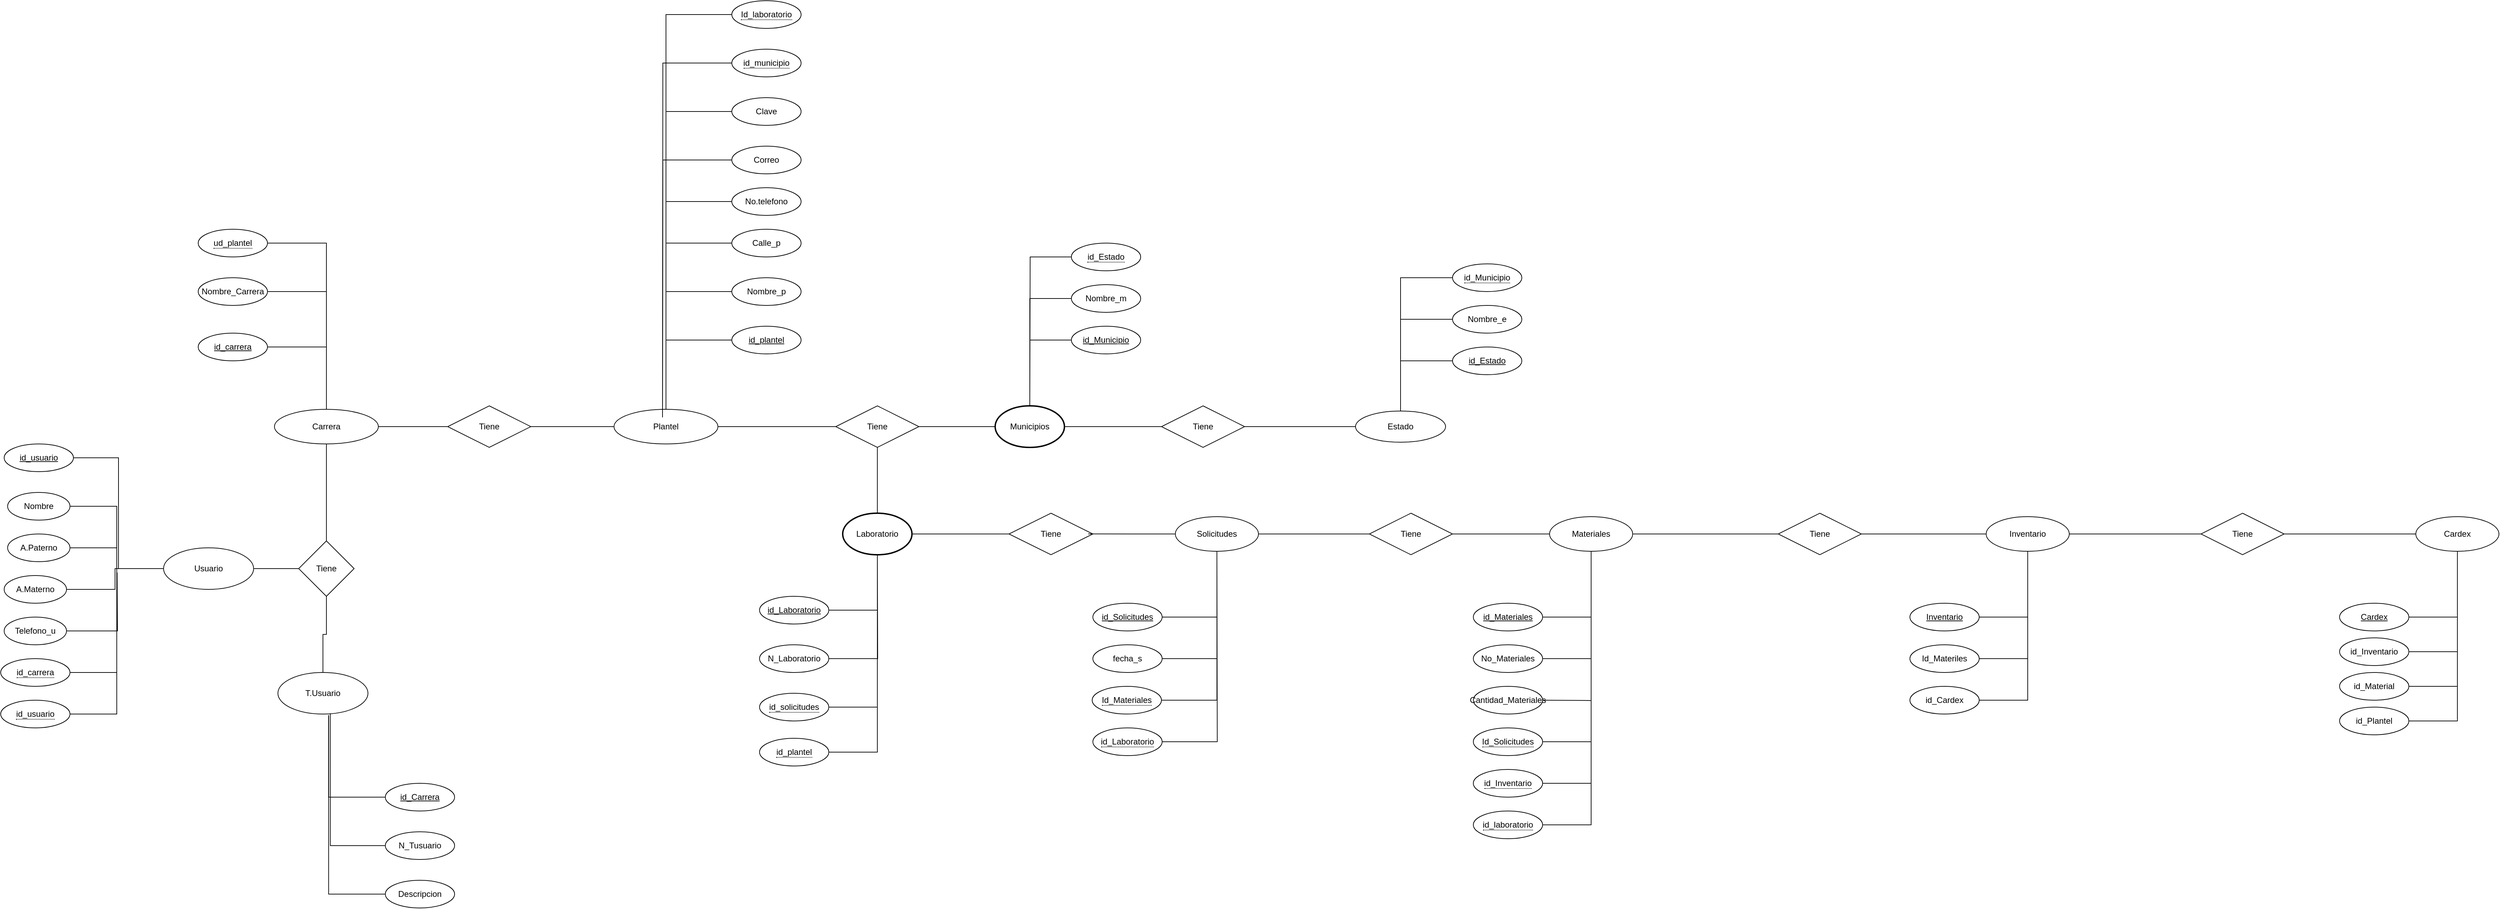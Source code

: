 <mxfile version="22.0.8" type="github">
  <diagram name="Página-1" id="MRC2iG7pXFtQAlyBMvP6">
    <mxGraphModel dx="1877" dy="1703" grid="1" gridSize="10" guides="1" tooltips="1" connect="1" arrows="1" fold="1" page="1" pageScale="1" pageWidth="827" pageHeight="1169" math="0" shadow="0">
      <root>
        <mxCell id="0" />
        <mxCell id="1" parent="0" />
        <mxCell id="ZLIAHhTwkz6JsY-D-69O-27" style="edgeStyle=orthogonalEdgeStyle;rounded=0;orthogonalLoop=1;jettySize=auto;html=1;entryX=0.5;entryY=1;entryDx=0;entryDy=0;endArrow=none;endFill=0;" edge="1" parent="1" source="ZLIAHhTwkz6JsY-D-69O-1" target="ZLIAHhTwkz6JsY-D-69O-25">
          <mxGeometry relative="1" as="geometry" />
        </mxCell>
        <mxCell id="ZLIAHhTwkz6JsY-D-69O-1" value="Tiene" style="rhombus;whiteSpace=wrap;html=1;" vertex="1" parent="1">
          <mxGeometry x="215" y="260" width="80" height="80" as="geometry" />
        </mxCell>
        <mxCell id="ZLIAHhTwkz6JsY-D-69O-24" style="edgeStyle=orthogonalEdgeStyle;rounded=0;orthogonalLoop=1;jettySize=auto;html=1;entryX=0;entryY=0.5;entryDx=0;entryDy=0;endArrow=none;endFill=0;" edge="1" parent="1" source="ZLIAHhTwkz6JsY-D-69O-2" target="ZLIAHhTwkz6JsY-D-69O-1">
          <mxGeometry relative="1" as="geometry" />
        </mxCell>
        <mxCell id="ZLIAHhTwkz6JsY-D-69O-2" value="Usuario" style="ellipse;whiteSpace=wrap;html=1;" vertex="1" parent="1">
          <mxGeometry x="20" y="270" width="130" height="60" as="geometry" />
        </mxCell>
        <mxCell id="ZLIAHhTwkz6JsY-D-69O-5" value="Nombre" style="ellipse;whiteSpace=wrap;html=1;" vertex="1" parent="1">
          <mxGeometry x="-205" y="190" width="90" height="40" as="geometry" />
        </mxCell>
        <mxCell id="ZLIAHhTwkz6JsY-D-69O-6" value="A.Paterno" style="ellipse;whiteSpace=wrap;html=1;" vertex="1" parent="1">
          <mxGeometry x="-205" y="250" width="90" height="40" as="geometry" />
        </mxCell>
        <mxCell id="ZLIAHhTwkz6JsY-D-69O-8" value="A.Materno" style="ellipse;whiteSpace=wrap;html=1;" vertex="1" parent="1">
          <mxGeometry x="-210" y="310" width="90" height="40" as="geometry" />
        </mxCell>
        <mxCell id="ZLIAHhTwkz6JsY-D-69O-9" value="Telefono_u" style="ellipse;whiteSpace=wrap;html=1;" vertex="1" parent="1">
          <mxGeometry x="-210" y="370" width="90" height="40" as="geometry" />
        </mxCell>
        <mxCell id="ZLIAHhTwkz6JsY-D-69O-12" value="id_usuario" style="ellipse;whiteSpace=wrap;html=1;align=center;fontStyle=4;" vertex="1" parent="1">
          <mxGeometry x="-210" y="120" width="100" height="40" as="geometry" />
        </mxCell>
        <mxCell id="ZLIAHhTwkz6JsY-D-69O-13" style="edgeStyle=orthogonalEdgeStyle;rounded=0;orthogonalLoop=1;jettySize=auto;html=1;entryX=0;entryY=0.5;entryDx=0;entryDy=0;endArrow=none;endFill=0;" edge="1" parent="1" source="ZLIAHhTwkz6JsY-D-69O-12" target="ZLIAHhTwkz6JsY-D-69O-2">
          <mxGeometry relative="1" as="geometry">
            <mxPoint x="-70" y="305" as="targetPoint" />
          </mxGeometry>
        </mxCell>
        <mxCell id="ZLIAHhTwkz6JsY-D-69O-14" value="&lt;span style=&quot;border-bottom: 1px dotted&quot;&gt;id_carrera&lt;/span&gt;" style="ellipse;whiteSpace=wrap;html=1;align=center;" vertex="1" parent="1">
          <mxGeometry x="-215" y="430" width="100" height="40" as="geometry" />
        </mxCell>
        <mxCell id="ZLIAHhTwkz6JsY-D-69O-15" value="&lt;span style=&quot;border-bottom: 1px dotted&quot;&gt;id_usuario&lt;/span&gt;" style="ellipse;whiteSpace=wrap;html=1;align=center;" vertex="1" parent="1">
          <mxGeometry x="-215" y="490" width="100" height="40" as="geometry" />
        </mxCell>
        <mxCell id="ZLIAHhTwkz6JsY-D-69O-16" style="edgeStyle=orthogonalEdgeStyle;rounded=0;orthogonalLoop=1;jettySize=auto;html=1;entryX=0;entryY=0.5;entryDx=0;entryDy=0;endArrow=none;endFill=0;" edge="1" parent="1" source="ZLIAHhTwkz6JsY-D-69O-5" target="ZLIAHhTwkz6JsY-D-69O-2">
          <mxGeometry relative="1" as="geometry">
            <mxPoint x="-57.4" y="304.74" as="targetPoint" />
          </mxGeometry>
        </mxCell>
        <mxCell id="ZLIAHhTwkz6JsY-D-69O-17" style="edgeStyle=orthogonalEdgeStyle;rounded=0;orthogonalLoop=1;jettySize=auto;html=1;exitX=1;exitY=0.5;exitDx=0;exitDy=0;entryX=0;entryY=0.5;entryDx=0;entryDy=0;endArrow=none;endFill=0;" edge="1" parent="1" source="ZLIAHhTwkz6JsY-D-69O-6" target="ZLIAHhTwkz6JsY-D-69O-2">
          <mxGeometry relative="1" as="geometry">
            <mxPoint x="-54.2" y="305.65" as="targetPoint" />
          </mxGeometry>
        </mxCell>
        <mxCell id="ZLIAHhTwkz6JsY-D-69O-18" style="edgeStyle=orthogonalEdgeStyle;rounded=0;orthogonalLoop=1;jettySize=auto;html=1;entryX=0;entryY=0.5;entryDx=0;entryDy=0;endArrow=none;endFill=0;" edge="1" parent="1" source="ZLIAHhTwkz6JsY-D-69O-8" target="ZLIAHhTwkz6JsY-D-69O-2">
          <mxGeometry relative="1" as="geometry">
            <mxPoint x="-47.8" y="305.26" as="targetPoint" />
          </mxGeometry>
        </mxCell>
        <mxCell id="ZLIAHhTwkz6JsY-D-69O-19" style="edgeStyle=orthogonalEdgeStyle;rounded=0;orthogonalLoop=1;jettySize=auto;html=1;entryX=0.46;entryY=0.505;entryDx=0;entryDy=0;entryPerimeter=0;endArrow=none;endFill=0;" edge="1" parent="1" source="ZLIAHhTwkz6JsY-D-69O-9">
          <mxGeometry relative="1" as="geometry">
            <mxPoint x="-47" y="305.65" as="targetPoint" />
          </mxGeometry>
        </mxCell>
        <mxCell id="ZLIAHhTwkz6JsY-D-69O-20" style="edgeStyle=orthogonalEdgeStyle;rounded=0;orthogonalLoop=1;jettySize=auto;html=1;entryX=0;entryY=0.5;entryDx=0;entryDy=0;endArrow=none;endFill=0;" edge="1" parent="1" source="ZLIAHhTwkz6JsY-D-69O-14" target="ZLIAHhTwkz6JsY-D-69O-2">
          <mxGeometry relative="1" as="geometry">
            <mxPoint x="-40.6" y="304.74" as="targetPoint" />
          </mxGeometry>
        </mxCell>
        <mxCell id="ZLIAHhTwkz6JsY-D-69O-22" style="edgeStyle=orthogonalEdgeStyle;rounded=0;orthogonalLoop=1;jettySize=auto;html=1;entryX=0;entryY=0.5;entryDx=0;entryDy=0;endArrow=none;endFill=0;" edge="1" parent="1" source="ZLIAHhTwkz6JsY-D-69O-15" target="ZLIAHhTwkz6JsY-D-69O-2">
          <mxGeometry relative="1" as="geometry">
            <mxPoint x="-43.8" y="305.65" as="targetPoint" />
          </mxGeometry>
        </mxCell>
        <mxCell id="ZLIAHhTwkz6JsY-D-69O-25" value="Carrera" style="ellipse;whiteSpace=wrap;html=1;align=center;" vertex="1" parent="1">
          <mxGeometry x="180" y="70" width="150" height="50" as="geometry" />
        </mxCell>
        <mxCell id="ZLIAHhTwkz6JsY-D-69O-29" style="edgeStyle=orthogonalEdgeStyle;rounded=0;orthogonalLoop=1;jettySize=auto;html=1;exitX=1;exitY=0.5;exitDx=0;exitDy=0;entryX=0.5;entryY=0;entryDx=0;entryDy=0;endArrow=none;endFill=0;" edge="1" parent="1" source="ZLIAHhTwkz6JsY-D-69O-28" target="ZLIAHhTwkz6JsY-D-69O-25">
          <mxGeometry relative="1" as="geometry" />
        </mxCell>
        <mxCell id="ZLIAHhTwkz6JsY-D-69O-28" value="id_carrera" style="ellipse;whiteSpace=wrap;html=1;align=center;fontStyle=4;" vertex="1" parent="1">
          <mxGeometry x="70" y="-40" width="100" height="40" as="geometry" />
        </mxCell>
        <mxCell id="ZLIAHhTwkz6JsY-D-69O-31" style="edgeStyle=orthogonalEdgeStyle;rounded=0;orthogonalLoop=1;jettySize=auto;html=1;entryX=0.5;entryY=0;entryDx=0;entryDy=0;endArrow=none;endFill=0;" edge="1" parent="1" source="ZLIAHhTwkz6JsY-D-69O-30" target="ZLIAHhTwkz6JsY-D-69O-25">
          <mxGeometry relative="1" as="geometry" />
        </mxCell>
        <mxCell id="ZLIAHhTwkz6JsY-D-69O-30" value="Nombre_Carrera" style="ellipse;whiteSpace=wrap;html=1;align=center;" vertex="1" parent="1">
          <mxGeometry x="70" y="-120" width="100" height="40" as="geometry" />
        </mxCell>
        <mxCell id="ZLIAHhTwkz6JsY-D-69O-34" style="edgeStyle=orthogonalEdgeStyle;rounded=0;orthogonalLoop=1;jettySize=auto;html=1;entryX=0.5;entryY=0;entryDx=0;entryDy=0;endArrow=none;endFill=0;" edge="1" parent="1" source="ZLIAHhTwkz6JsY-D-69O-33" target="ZLIAHhTwkz6JsY-D-69O-25">
          <mxGeometry relative="1" as="geometry" />
        </mxCell>
        <mxCell id="ZLIAHhTwkz6JsY-D-69O-33" value="&lt;span style=&quot;border-bottom: 1px dotted&quot;&gt;ud_plantel&lt;/span&gt;" style="ellipse;whiteSpace=wrap;html=1;align=center;" vertex="1" parent="1">
          <mxGeometry x="70" y="-190" width="100" height="40" as="geometry" />
        </mxCell>
        <mxCell id="ZLIAHhTwkz6JsY-D-69O-37" style="edgeStyle=orthogonalEdgeStyle;rounded=0;orthogonalLoop=1;jettySize=auto;html=1;entryX=0.5;entryY=1;entryDx=0;entryDy=0;endArrow=none;endFill=0;" edge="1" parent="1" source="ZLIAHhTwkz6JsY-D-69O-35" target="ZLIAHhTwkz6JsY-D-69O-1">
          <mxGeometry relative="1" as="geometry" />
        </mxCell>
        <mxCell id="ZLIAHhTwkz6JsY-D-69O-35" value="T.Usuario" style="ellipse;whiteSpace=wrap;html=1;align=center;" vertex="1" parent="1">
          <mxGeometry x="185" y="450" width="130" height="60" as="geometry" />
        </mxCell>
        <mxCell id="ZLIAHhTwkz6JsY-D-69O-41" style="edgeStyle=orthogonalEdgeStyle;rounded=0;orthogonalLoop=1;jettySize=auto;html=1;entryX=0.563;entryY=1.05;entryDx=0;entryDy=0;entryPerimeter=0;endArrow=none;endFill=0;" edge="1" parent="1" source="ZLIAHhTwkz6JsY-D-69O-38" target="ZLIAHhTwkz6JsY-D-69O-35">
          <mxGeometry relative="1" as="geometry">
            <mxPoint x="290" y="560" as="targetPoint" />
          </mxGeometry>
        </mxCell>
        <mxCell id="ZLIAHhTwkz6JsY-D-69O-38" value="id_Carrera" style="ellipse;whiteSpace=wrap;html=1;align=center;fontStyle=4;" vertex="1" parent="1">
          <mxGeometry x="340" y="610" width="100" height="40" as="geometry" />
        </mxCell>
        <mxCell id="ZLIAHhTwkz6JsY-D-69O-39" value="N_Tusuario" style="ellipse;whiteSpace=wrap;html=1;align=center;" vertex="1" parent="1">
          <mxGeometry x="340" y="680" width="100" height="40" as="geometry" />
        </mxCell>
        <mxCell id="ZLIAHhTwkz6JsY-D-69O-40" value="Descripcion" style="ellipse;whiteSpace=wrap;html=1;align=center;" vertex="1" parent="1">
          <mxGeometry x="340" y="750" width="100" height="40" as="geometry" />
        </mxCell>
        <mxCell id="ZLIAHhTwkz6JsY-D-69O-44" style="edgeStyle=orthogonalEdgeStyle;rounded=0;orthogonalLoop=1;jettySize=auto;html=1;entryX=0.582;entryY=0.983;entryDx=0;entryDy=0;entryPerimeter=0;endArrow=none;endFill=0;" edge="1" parent="1" source="ZLIAHhTwkz6JsY-D-69O-39" target="ZLIAHhTwkz6JsY-D-69O-35">
          <mxGeometry relative="1" as="geometry" />
        </mxCell>
        <mxCell id="ZLIAHhTwkz6JsY-D-69O-45" style="edgeStyle=orthogonalEdgeStyle;rounded=0;orthogonalLoop=1;jettySize=auto;html=1;entryX=0.563;entryY=1.023;entryDx=0;entryDy=0;entryPerimeter=0;endArrow=none;endFill=0;" edge="1" parent="1" source="ZLIAHhTwkz6JsY-D-69O-40" target="ZLIAHhTwkz6JsY-D-69O-35">
          <mxGeometry relative="1" as="geometry" />
        </mxCell>
        <mxCell id="ZLIAHhTwkz6JsY-D-69O-47" style="edgeStyle=orthogonalEdgeStyle;rounded=0;orthogonalLoop=1;jettySize=auto;html=1;endArrow=none;endFill=0;" edge="1" parent="1" source="ZLIAHhTwkz6JsY-D-69O-46" target="ZLIAHhTwkz6JsY-D-69O-25">
          <mxGeometry relative="1" as="geometry" />
        </mxCell>
        <mxCell id="ZLIAHhTwkz6JsY-D-69O-46" value="Tiene" style="shape=rhombus;perimeter=rhombusPerimeter;whiteSpace=wrap;html=1;align=center;" vertex="1" parent="1">
          <mxGeometry x="430" y="65" width="120" height="60" as="geometry" />
        </mxCell>
        <mxCell id="ZLIAHhTwkz6JsY-D-69O-68" style="edgeStyle=orthogonalEdgeStyle;rounded=0;orthogonalLoop=1;jettySize=auto;html=1;entryX=1;entryY=0.5;entryDx=0;entryDy=0;endArrow=none;endFill=0;" edge="1" parent="1" source="ZLIAHhTwkz6JsY-D-69O-50" target="ZLIAHhTwkz6JsY-D-69O-46">
          <mxGeometry relative="1" as="geometry" />
        </mxCell>
        <mxCell id="ZLIAHhTwkz6JsY-D-69O-50" value="Plantel" style="ellipse;whiteSpace=wrap;html=1;align=center;" vertex="1" parent="1">
          <mxGeometry x="670" y="70" width="150" height="50" as="geometry" />
        </mxCell>
        <mxCell id="ZLIAHhTwkz6JsY-D-69O-60" style="edgeStyle=orthogonalEdgeStyle;rounded=0;orthogonalLoop=1;jettySize=auto;html=1;entryX=0.5;entryY=0;entryDx=0;entryDy=0;endArrow=none;endFill=0;" edge="1" parent="1" source="ZLIAHhTwkz6JsY-D-69O-51" target="ZLIAHhTwkz6JsY-D-69O-50">
          <mxGeometry relative="1" as="geometry" />
        </mxCell>
        <mxCell id="ZLIAHhTwkz6JsY-D-69O-51" value="id_plantel" style="ellipse;whiteSpace=wrap;html=1;align=center;fontStyle=4;" vertex="1" parent="1">
          <mxGeometry x="840" y="-50" width="100" height="40" as="geometry" />
        </mxCell>
        <mxCell id="ZLIAHhTwkz6JsY-D-69O-61" style="edgeStyle=orthogonalEdgeStyle;rounded=0;orthogonalLoop=1;jettySize=auto;html=1;entryX=0.5;entryY=0;entryDx=0;entryDy=0;endArrow=none;endFill=0;" edge="1" parent="1" source="ZLIAHhTwkz6JsY-D-69O-52" target="ZLIAHhTwkz6JsY-D-69O-50">
          <mxGeometry relative="1" as="geometry" />
        </mxCell>
        <mxCell id="ZLIAHhTwkz6JsY-D-69O-52" value="Nombre_p" style="ellipse;whiteSpace=wrap;html=1;align=center;" vertex="1" parent="1">
          <mxGeometry x="840" y="-120" width="100" height="40" as="geometry" />
        </mxCell>
        <mxCell id="ZLIAHhTwkz6JsY-D-69O-62" style="edgeStyle=orthogonalEdgeStyle;rounded=0;orthogonalLoop=1;jettySize=auto;html=1;entryX=0.5;entryY=0;entryDx=0;entryDy=0;endArrow=none;endFill=0;" edge="1" parent="1" source="ZLIAHhTwkz6JsY-D-69O-53" target="ZLIAHhTwkz6JsY-D-69O-50">
          <mxGeometry relative="1" as="geometry" />
        </mxCell>
        <mxCell id="ZLIAHhTwkz6JsY-D-69O-53" value="Calle_p" style="ellipse;whiteSpace=wrap;html=1;align=center;" vertex="1" parent="1">
          <mxGeometry x="840" y="-190" width="100" height="40" as="geometry" />
        </mxCell>
        <mxCell id="ZLIAHhTwkz6JsY-D-69O-63" style="edgeStyle=orthogonalEdgeStyle;rounded=0;orthogonalLoop=1;jettySize=auto;html=1;entryX=0.5;entryY=0;entryDx=0;entryDy=0;endArrow=none;endFill=0;" edge="1" parent="1" source="ZLIAHhTwkz6JsY-D-69O-54" target="ZLIAHhTwkz6JsY-D-69O-50">
          <mxGeometry relative="1" as="geometry" />
        </mxCell>
        <mxCell id="ZLIAHhTwkz6JsY-D-69O-54" value="No.telefono" style="ellipse;whiteSpace=wrap;html=1;align=center;" vertex="1" parent="1">
          <mxGeometry x="840" y="-250" width="100" height="40" as="geometry" />
        </mxCell>
        <mxCell id="ZLIAHhTwkz6JsY-D-69O-64" style="edgeStyle=orthogonalEdgeStyle;rounded=0;orthogonalLoop=1;jettySize=auto;html=1;endArrow=none;endFill=0;" edge="1" parent="1" source="ZLIAHhTwkz6JsY-D-69O-55">
          <mxGeometry relative="1" as="geometry">
            <mxPoint x="740" y="80" as="targetPoint" />
          </mxGeometry>
        </mxCell>
        <mxCell id="ZLIAHhTwkz6JsY-D-69O-55" value="Correo" style="ellipse;whiteSpace=wrap;html=1;align=center;" vertex="1" parent="1">
          <mxGeometry x="840" y="-310" width="100" height="40" as="geometry" />
        </mxCell>
        <mxCell id="ZLIAHhTwkz6JsY-D-69O-65" style="edgeStyle=orthogonalEdgeStyle;rounded=0;orthogonalLoop=1;jettySize=auto;html=1;entryX=0.5;entryY=0;entryDx=0;entryDy=0;endArrow=none;endFill=0;" edge="1" parent="1" source="ZLIAHhTwkz6JsY-D-69O-56" target="ZLIAHhTwkz6JsY-D-69O-50">
          <mxGeometry relative="1" as="geometry" />
        </mxCell>
        <mxCell id="ZLIAHhTwkz6JsY-D-69O-56" value="Clave" style="ellipse;whiteSpace=wrap;html=1;align=center;" vertex="1" parent="1">
          <mxGeometry x="840" y="-380" width="100" height="40" as="geometry" />
        </mxCell>
        <mxCell id="ZLIAHhTwkz6JsY-D-69O-66" style="edgeStyle=orthogonalEdgeStyle;rounded=0;orthogonalLoop=1;jettySize=auto;html=1;endArrow=none;endFill=0;" edge="1" parent="1" source="ZLIAHhTwkz6JsY-D-69O-58">
          <mxGeometry relative="1" as="geometry">
            <mxPoint x="740" y="81.6" as="targetPoint" />
          </mxGeometry>
        </mxCell>
        <mxCell id="ZLIAHhTwkz6JsY-D-69O-58" value="&lt;span style=&quot;border-bottom: 1px dotted&quot;&gt;id_municipio&lt;/span&gt;" style="ellipse;whiteSpace=wrap;html=1;align=center;" vertex="1" parent="1">
          <mxGeometry x="840" y="-450" width="100" height="40" as="geometry" />
        </mxCell>
        <mxCell id="ZLIAHhTwkz6JsY-D-69O-67" style="edgeStyle=orthogonalEdgeStyle;rounded=0;orthogonalLoop=1;jettySize=auto;html=1;entryX=0.5;entryY=0;entryDx=0;entryDy=0;endArrow=none;endFill=0;" edge="1" parent="1" source="ZLIAHhTwkz6JsY-D-69O-59" target="ZLIAHhTwkz6JsY-D-69O-50">
          <mxGeometry relative="1" as="geometry" />
        </mxCell>
        <mxCell id="ZLIAHhTwkz6JsY-D-69O-59" value="&lt;span style=&quot;border-bottom: 1px dotted&quot;&gt;Id_laboratorio&lt;/span&gt;" style="ellipse;whiteSpace=wrap;html=1;align=center;" vertex="1" parent="1">
          <mxGeometry x="840" y="-520" width="100" height="40" as="geometry" />
        </mxCell>
        <mxCell id="ZLIAHhTwkz6JsY-D-69O-74" style="edgeStyle=orthogonalEdgeStyle;rounded=0;orthogonalLoop=1;jettySize=auto;html=1;endArrow=none;endFill=0;" edge="1" parent="1" source="ZLIAHhTwkz6JsY-D-69O-69" target="ZLIAHhTwkz6JsY-D-69O-50">
          <mxGeometry relative="1" as="geometry" />
        </mxCell>
        <mxCell id="ZLIAHhTwkz6JsY-D-69O-69" value="Tiene" style="shape=rhombus;perimeter=rhombusPerimeter;whiteSpace=wrap;html=1;align=center;" vertex="1" parent="1">
          <mxGeometry x="990" y="65" width="120" height="60" as="geometry" />
        </mxCell>
        <mxCell id="ZLIAHhTwkz6JsY-D-69O-72" value="Laboratorio&lt;br&gt;" style="strokeWidth=2;html=1;shape=mxgraph.flowchart.start_1;whiteSpace=wrap;" vertex="1" parent="1">
          <mxGeometry x="1000" y="220" width="100" height="60" as="geometry" />
        </mxCell>
        <mxCell id="ZLIAHhTwkz6JsY-D-69O-73" value="Municipios" style="strokeWidth=2;html=1;shape=mxgraph.flowchart.start_1;whiteSpace=wrap;" vertex="1" parent="1">
          <mxGeometry x="1220" y="65" width="100" height="60" as="geometry" />
        </mxCell>
        <mxCell id="ZLIAHhTwkz6JsY-D-69O-75" style="edgeStyle=orthogonalEdgeStyle;rounded=0;orthogonalLoop=1;jettySize=auto;html=1;entryX=0;entryY=0.5;entryDx=0;entryDy=0;entryPerimeter=0;endArrow=none;endFill=0;" edge="1" parent="1" source="ZLIAHhTwkz6JsY-D-69O-69" target="ZLIAHhTwkz6JsY-D-69O-73">
          <mxGeometry relative="1" as="geometry" />
        </mxCell>
        <mxCell id="ZLIAHhTwkz6JsY-D-69O-76" style="edgeStyle=orthogonalEdgeStyle;rounded=0;orthogonalLoop=1;jettySize=auto;html=1;entryX=0.5;entryY=0;entryDx=0;entryDy=0;entryPerimeter=0;endArrow=none;endFill=0;" edge="1" parent="1" source="ZLIAHhTwkz6JsY-D-69O-69" target="ZLIAHhTwkz6JsY-D-69O-72">
          <mxGeometry relative="1" as="geometry" />
        </mxCell>
        <mxCell id="ZLIAHhTwkz6JsY-D-69O-81" style="edgeStyle=orthogonalEdgeStyle;rounded=0;orthogonalLoop=1;jettySize=auto;html=1;endArrow=none;endFill=0;" edge="1" parent="1" source="ZLIAHhTwkz6JsY-D-69O-77" target="ZLIAHhTwkz6JsY-D-69O-72">
          <mxGeometry relative="1" as="geometry">
            <mxPoint x="1060" y="290" as="targetPoint" />
          </mxGeometry>
        </mxCell>
        <mxCell id="ZLIAHhTwkz6JsY-D-69O-77" value="id_Laboratorio" style="ellipse;whiteSpace=wrap;html=1;align=center;fontStyle=4;" vertex="1" parent="1">
          <mxGeometry x="880" y="340" width="100" height="40" as="geometry" />
        </mxCell>
        <mxCell id="ZLIAHhTwkz6JsY-D-69O-83" style="edgeStyle=orthogonalEdgeStyle;rounded=0;orthogonalLoop=1;jettySize=auto;html=1;endArrow=none;endFill=0;" edge="1" parent="1" source="ZLIAHhTwkz6JsY-D-69O-78">
          <mxGeometry relative="1" as="geometry">
            <mxPoint x="1050" y="280" as="targetPoint" />
          </mxGeometry>
        </mxCell>
        <mxCell id="ZLIAHhTwkz6JsY-D-69O-78" value="N_Laboratorio" style="ellipse;whiteSpace=wrap;html=1;align=center;" vertex="1" parent="1">
          <mxGeometry x="880" y="410" width="100" height="40" as="geometry" />
        </mxCell>
        <mxCell id="ZLIAHhTwkz6JsY-D-69O-80" value="&lt;span style=&quot;border-bottom: 1px dotted&quot;&gt;id_plantel&lt;/span&gt;" style="ellipse;whiteSpace=wrap;html=1;align=center;" vertex="1" parent="1">
          <mxGeometry x="880" y="545" width="100" height="40" as="geometry" />
        </mxCell>
        <mxCell id="ZLIAHhTwkz6JsY-D-69O-84" value="&lt;span style=&quot;border-bottom: 1px dotted&quot;&gt;id_solicitudes&lt;/span&gt;" style="ellipse;whiteSpace=wrap;html=1;align=center;" vertex="1" parent="1">
          <mxGeometry x="880" y="480" width="100" height="40" as="geometry" />
        </mxCell>
        <mxCell id="ZLIAHhTwkz6JsY-D-69O-85" style="edgeStyle=orthogonalEdgeStyle;rounded=0;orthogonalLoop=1;jettySize=auto;html=1;entryX=0.5;entryY=1;entryDx=0;entryDy=0;entryPerimeter=0;endArrow=none;endFill=0;" edge="1" parent="1" source="ZLIAHhTwkz6JsY-D-69O-80" target="ZLIAHhTwkz6JsY-D-69O-72">
          <mxGeometry relative="1" as="geometry" />
        </mxCell>
        <mxCell id="ZLIAHhTwkz6JsY-D-69O-86" style="edgeStyle=orthogonalEdgeStyle;rounded=0;orthogonalLoop=1;jettySize=auto;html=1;entryX=0.5;entryY=1;entryDx=0;entryDy=0;entryPerimeter=0;endArrow=none;endFill=0;" edge="1" parent="1" source="ZLIAHhTwkz6JsY-D-69O-84" target="ZLIAHhTwkz6JsY-D-69O-72">
          <mxGeometry relative="1" as="geometry" />
        </mxCell>
        <mxCell id="ZLIAHhTwkz6JsY-D-69O-87" value="id_Municipio" style="ellipse;whiteSpace=wrap;html=1;align=center;fontStyle=4;" vertex="1" parent="1">
          <mxGeometry x="1330" y="-50" width="100" height="40" as="geometry" />
        </mxCell>
        <mxCell id="ZLIAHhTwkz6JsY-D-69O-95" style="edgeStyle=orthogonalEdgeStyle;rounded=0;orthogonalLoop=1;jettySize=auto;html=1;endArrow=none;endFill=0;" edge="1" parent="1" source="ZLIAHhTwkz6JsY-D-69O-88" target="ZLIAHhTwkz6JsY-D-69O-73">
          <mxGeometry relative="1" as="geometry" />
        </mxCell>
        <mxCell id="ZLIAHhTwkz6JsY-D-69O-88" value="Nombre_m" style="ellipse;whiteSpace=wrap;html=1;align=center;" vertex="1" parent="1">
          <mxGeometry x="1330" y="-110" width="100" height="40" as="geometry" />
        </mxCell>
        <mxCell id="ZLIAHhTwkz6JsY-D-69O-96" style="edgeStyle=orthogonalEdgeStyle;rounded=0;orthogonalLoop=1;jettySize=auto;html=1;endArrow=none;endFill=0;" edge="1" parent="1" source="ZLIAHhTwkz6JsY-D-69O-89">
          <mxGeometry relative="1" as="geometry">
            <mxPoint x="1270" y="60" as="targetPoint" />
          </mxGeometry>
        </mxCell>
        <mxCell id="ZLIAHhTwkz6JsY-D-69O-89" value="&lt;span style=&quot;border-bottom: 1px dotted&quot;&gt;id_Estado&lt;/span&gt;" style="ellipse;whiteSpace=wrap;html=1;align=center;" vertex="1" parent="1">
          <mxGeometry x="1330" y="-170" width="100" height="40" as="geometry" />
        </mxCell>
        <mxCell id="ZLIAHhTwkz6JsY-D-69O-94" style="edgeStyle=orthogonalEdgeStyle;rounded=0;orthogonalLoop=1;jettySize=auto;html=1;entryX=0.5;entryY=0;entryDx=0;entryDy=0;entryPerimeter=0;endArrow=none;endFill=0;" edge="1" parent="1" source="ZLIAHhTwkz6JsY-D-69O-87" target="ZLIAHhTwkz6JsY-D-69O-73">
          <mxGeometry relative="1" as="geometry" />
        </mxCell>
        <mxCell id="ZLIAHhTwkz6JsY-D-69O-97" value="Tiene" style="shape=rhombus;perimeter=rhombusPerimeter;whiteSpace=wrap;html=1;align=center;" vertex="1" parent="1">
          <mxGeometry x="1460" y="65" width="120" height="60" as="geometry" />
        </mxCell>
        <mxCell id="ZLIAHhTwkz6JsY-D-69O-98" style="edgeStyle=orthogonalEdgeStyle;rounded=0;orthogonalLoop=1;jettySize=auto;html=1;entryX=1;entryY=0.5;entryDx=0;entryDy=0;entryPerimeter=0;endArrow=none;endFill=0;" edge="1" parent="1" source="ZLIAHhTwkz6JsY-D-69O-97" target="ZLIAHhTwkz6JsY-D-69O-73">
          <mxGeometry relative="1" as="geometry" />
        </mxCell>
        <mxCell id="ZLIAHhTwkz6JsY-D-69O-100" style="edgeStyle=orthogonalEdgeStyle;rounded=0;orthogonalLoop=1;jettySize=auto;html=1;entryX=1;entryY=0.5;entryDx=0;entryDy=0;endArrow=none;endFill=0;" edge="1" parent="1" source="ZLIAHhTwkz6JsY-D-69O-99" target="ZLIAHhTwkz6JsY-D-69O-97">
          <mxGeometry relative="1" as="geometry" />
        </mxCell>
        <mxCell id="ZLIAHhTwkz6JsY-D-69O-99" value="Estado" style="ellipse;whiteSpace=wrap;html=1;align=center;" vertex="1" parent="1">
          <mxGeometry x="1740" y="72.5" width="130" height="45" as="geometry" />
        </mxCell>
        <mxCell id="ZLIAHhTwkz6JsY-D-69O-105" style="edgeStyle=orthogonalEdgeStyle;rounded=0;orthogonalLoop=1;jettySize=auto;html=1;entryX=0.5;entryY=0;entryDx=0;entryDy=0;endArrow=none;endFill=0;" edge="1" parent="1" source="ZLIAHhTwkz6JsY-D-69O-101" target="ZLIAHhTwkz6JsY-D-69O-99">
          <mxGeometry relative="1" as="geometry" />
        </mxCell>
        <mxCell id="ZLIAHhTwkz6JsY-D-69O-101" value="id_Estado" style="ellipse;whiteSpace=wrap;html=1;align=center;fontStyle=4;" vertex="1" parent="1">
          <mxGeometry x="1880" y="-20" width="100" height="40" as="geometry" />
        </mxCell>
        <mxCell id="ZLIAHhTwkz6JsY-D-69O-106" style="edgeStyle=orthogonalEdgeStyle;rounded=0;orthogonalLoop=1;jettySize=auto;html=1;entryX=0.5;entryY=0;entryDx=0;entryDy=0;endArrow=none;endFill=0;" edge="1" parent="1" source="ZLIAHhTwkz6JsY-D-69O-102" target="ZLIAHhTwkz6JsY-D-69O-99">
          <mxGeometry relative="1" as="geometry" />
        </mxCell>
        <mxCell id="ZLIAHhTwkz6JsY-D-69O-102" value="Nombre_e" style="ellipse;whiteSpace=wrap;html=1;align=center;" vertex="1" parent="1">
          <mxGeometry x="1880" y="-80" width="100" height="40" as="geometry" />
        </mxCell>
        <mxCell id="ZLIAHhTwkz6JsY-D-69O-107" style="edgeStyle=orthogonalEdgeStyle;rounded=0;orthogonalLoop=1;jettySize=auto;html=1;entryX=0.5;entryY=0;entryDx=0;entryDy=0;endArrow=none;endFill=0;" edge="1" parent="1" source="ZLIAHhTwkz6JsY-D-69O-104" target="ZLIAHhTwkz6JsY-D-69O-99">
          <mxGeometry relative="1" as="geometry" />
        </mxCell>
        <mxCell id="ZLIAHhTwkz6JsY-D-69O-104" value="&lt;span style=&quot;border-bottom: 1px dotted&quot;&gt;id_Municipio&lt;/span&gt;" style="ellipse;whiteSpace=wrap;html=1;align=center;" vertex="1" parent="1">
          <mxGeometry x="1880" y="-140" width="100" height="40" as="geometry" />
        </mxCell>
        <mxCell id="ZLIAHhTwkz6JsY-D-69O-108" value="Tiene" style="shape=rhombus;perimeter=rhombusPerimeter;whiteSpace=wrap;html=1;align=center;" vertex="1" parent="1">
          <mxGeometry x="1240" y="220" width="121" height="60" as="geometry" />
        </mxCell>
        <mxCell id="ZLIAHhTwkz6JsY-D-69O-109" style="edgeStyle=orthogonalEdgeStyle;rounded=0;orthogonalLoop=1;jettySize=auto;html=1;entryX=1;entryY=0.5;entryDx=0;entryDy=0;entryPerimeter=0;endArrow=none;endFill=0;" edge="1" parent="1" source="ZLIAHhTwkz6JsY-D-69O-108" target="ZLIAHhTwkz6JsY-D-69O-72">
          <mxGeometry relative="1" as="geometry" />
        </mxCell>
        <mxCell id="ZLIAHhTwkz6JsY-D-69O-110" value="Solicitudes" style="ellipse;whiteSpace=wrap;html=1;align=center;" vertex="1" parent="1">
          <mxGeometry x="1480" y="225" width="120" height="50" as="geometry" />
        </mxCell>
        <mxCell id="ZLIAHhTwkz6JsY-D-69O-111" style="edgeStyle=orthogonalEdgeStyle;rounded=0;orthogonalLoop=1;jettySize=auto;html=1;entryX=0.944;entryY=0.497;entryDx=0;entryDy=0;entryPerimeter=0;endArrow=none;endFill=0;" edge="1" parent="1" source="ZLIAHhTwkz6JsY-D-69O-110" target="ZLIAHhTwkz6JsY-D-69O-108">
          <mxGeometry relative="1" as="geometry" />
        </mxCell>
        <mxCell id="ZLIAHhTwkz6JsY-D-69O-112" value="id_Solicitudes" style="ellipse;whiteSpace=wrap;html=1;align=center;fontStyle=4;" vertex="1" parent="1">
          <mxGeometry x="1361" y="350" width="100" height="40" as="geometry" />
        </mxCell>
        <mxCell id="ZLIAHhTwkz6JsY-D-69O-117" style="edgeStyle=orthogonalEdgeStyle;rounded=0;orthogonalLoop=1;jettySize=auto;html=1;entryX=0.5;entryY=1;entryDx=0;entryDy=0;endArrow=none;endFill=0;" edge="1" parent="1" source="ZLIAHhTwkz6JsY-D-69O-113" target="ZLIAHhTwkz6JsY-D-69O-110">
          <mxGeometry relative="1" as="geometry" />
        </mxCell>
        <mxCell id="ZLIAHhTwkz6JsY-D-69O-113" value="fecha_s" style="ellipse;whiteSpace=wrap;html=1;align=center;" vertex="1" parent="1">
          <mxGeometry x="1361" y="410" width="100" height="40" as="geometry" />
        </mxCell>
        <mxCell id="ZLIAHhTwkz6JsY-D-69O-118" style="edgeStyle=orthogonalEdgeStyle;rounded=0;orthogonalLoop=1;jettySize=auto;html=1;entryX=0.5;entryY=1;entryDx=0;entryDy=0;endArrow=none;endFill=0;" edge="1" parent="1" source="ZLIAHhTwkz6JsY-D-69O-114" target="ZLIAHhTwkz6JsY-D-69O-110">
          <mxGeometry relative="1" as="geometry" />
        </mxCell>
        <mxCell id="ZLIAHhTwkz6JsY-D-69O-114" value="&lt;span style=&quot;border-bottom: 1px dotted&quot;&gt;Id_Materiales&lt;/span&gt;" style="ellipse;whiteSpace=wrap;html=1;align=center;" vertex="1" parent="1">
          <mxGeometry x="1360" y="470" width="100" height="40" as="geometry" />
        </mxCell>
        <mxCell id="ZLIAHhTwkz6JsY-D-69O-119" style="edgeStyle=orthogonalEdgeStyle;rounded=0;orthogonalLoop=1;jettySize=auto;html=1;endArrow=none;endFill=0;" edge="1" parent="1" source="ZLIAHhTwkz6JsY-D-69O-115">
          <mxGeometry relative="1" as="geometry">
            <mxPoint x="1540" y="280" as="targetPoint" />
          </mxGeometry>
        </mxCell>
        <mxCell id="ZLIAHhTwkz6JsY-D-69O-115" value="&lt;span style=&quot;border-bottom: 1px dotted&quot;&gt;id_Laboratorio&lt;/span&gt;" style="ellipse;whiteSpace=wrap;html=1;align=center;" vertex="1" parent="1">
          <mxGeometry x="1361" y="530" width="100" height="40" as="geometry" />
        </mxCell>
        <mxCell id="ZLIAHhTwkz6JsY-D-69O-116" style="edgeStyle=orthogonalEdgeStyle;rounded=0;orthogonalLoop=1;jettySize=auto;html=1;endArrow=none;endFill=0;" edge="1" parent="1" source="ZLIAHhTwkz6JsY-D-69O-112" target="ZLIAHhTwkz6JsY-D-69O-110">
          <mxGeometry relative="1" as="geometry" />
        </mxCell>
        <mxCell id="ZLIAHhTwkz6JsY-D-69O-121" style="edgeStyle=orthogonalEdgeStyle;rounded=0;orthogonalLoop=1;jettySize=auto;html=1;endArrow=none;endFill=0;" edge="1" parent="1" source="ZLIAHhTwkz6JsY-D-69O-120" target="ZLIAHhTwkz6JsY-D-69O-110">
          <mxGeometry relative="1" as="geometry" />
        </mxCell>
        <mxCell id="ZLIAHhTwkz6JsY-D-69O-120" value="Tiene" style="shape=rhombus;perimeter=rhombusPerimeter;whiteSpace=wrap;html=1;align=center;" vertex="1" parent="1">
          <mxGeometry x="1760" y="220" width="120" height="60" as="geometry" />
        </mxCell>
        <mxCell id="ZLIAHhTwkz6JsY-D-69O-125" style="edgeStyle=orthogonalEdgeStyle;rounded=0;orthogonalLoop=1;jettySize=auto;html=1;entryX=1;entryY=0.5;entryDx=0;entryDy=0;endArrow=none;endFill=0;" edge="1" parent="1" source="ZLIAHhTwkz6JsY-D-69O-124" target="ZLIAHhTwkz6JsY-D-69O-120">
          <mxGeometry relative="1" as="geometry" />
        </mxCell>
        <mxCell id="ZLIAHhTwkz6JsY-D-69O-124" value="Materiales" style="ellipse;whiteSpace=wrap;html=1;align=center;" vertex="1" parent="1">
          <mxGeometry x="2020" y="225" width="120" height="50" as="geometry" />
        </mxCell>
        <mxCell id="ZLIAHhTwkz6JsY-D-69O-134" style="edgeStyle=orthogonalEdgeStyle;rounded=0;orthogonalLoop=1;jettySize=auto;html=1;entryX=0.5;entryY=1;entryDx=0;entryDy=0;endArrow=none;endFill=0;" edge="1" parent="1" source="ZLIAHhTwkz6JsY-D-69O-126" target="ZLIAHhTwkz6JsY-D-69O-124">
          <mxGeometry relative="1" as="geometry" />
        </mxCell>
        <mxCell id="ZLIAHhTwkz6JsY-D-69O-126" value="id_Materiales" style="ellipse;whiteSpace=wrap;html=1;align=center;fontStyle=4;" vertex="1" parent="1">
          <mxGeometry x="1910" y="350" width="100" height="40" as="geometry" />
        </mxCell>
        <mxCell id="ZLIAHhTwkz6JsY-D-69O-135" style="edgeStyle=orthogonalEdgeStyle;rounded=0;orthogonalLoop=1;jettySize=auto;html=1;entryX=0.5;entryY=1;entryDx=0;entryDy=0;endArrow=none;endFill=0;" edge="1" parent="1" source="ZLIAHhTwkz6JsY-D-69O-127" target="ZLIAHhTwkz6JsY-D-69O-124">
          <mxGeometry relative="1" as="geometry" />
        </mxCell>
        <mxCell id="ZLIAHhTwkz6JsY-D-69O-127" value="No_Materiales" style="ellipse;whiteSpace=wrap;html=1;align=center;" vertex="1" parent="1">
          <mxGeometry x="1910" y="410" width="100" height="40" as="geometry" />
        </mxCell>
        <mxCell id="ZLIAHhTwkz6JsY-D-69O-136" style="edgeStyle=orthogonalEdgeStyle;rounded=0;orthogonalLoop=1;jettySize=auto;html=1;entryX=0.5;entryY=1;entryDx=0;entryDy=0;endArrow=none;endFill=0;" edge="1" parent="1" target="ZLIAHhTwkz6JsY-D-69O-124">
          <mxGeometry relative="1" as="geometry">
            <mxPoint x="2010" y="490" as="sourcePoint" />
          </mxGeometry>
        </mxCell>
        <mxCell id="ZLIAHhTwkz6JsY-D-69O-137" style="edgeStyle=orthogonalEdgeStyle;rounded=0;orthogonalLoop=1;jettySize=auto;html=1;entryX=0.5;entryY=1;entryDx=0;entryDy=0;endArrow=none;endFill=0;" edge="1" parent="1" source="ZLIAHhTwkz6JsY-D-69O-129" target="ZLIAHhTwkz6JsY-D-69O-124">
          <mxGeometry relative="1" as="geometry" />
        </mxCell>
        <mxCell id="ZLIAHhTwkz6JsY-D-69O-129" value="&lt;span style=&quot;border-bottom: 1px dotted&quot;&gt;Id_Solicitudes&lt;/span&gt;" style="ellipse;whiteSpace=wrap;html=1;align=center;" vertex="1" parent="1">
          <mxGeometry x="1910" y="530" width="100" height="40" as="geometry" />
        </mxCell>
        <mxCell id="ZLIAHhTwkz6JsY-D-69O-138" style="edgeStyle=orthogonalEdgeStyle;rounded=0;orthogonalLoop=1;jettySize=auto;html=1;entryX=0.5;entryY=1;entryDx=0;entryDy=0;endArrow=none;endFill=0;" edge="1" parent="1" source="ZLIAHhTwkz6JsY-D-69O-130" target="ZLIAHhTwkz6JsY-D-69O-124">
          <mxGeometry relative="1" as="geometry" />
        </mxCell>
        <mxCell id="ZLIAHhTwkz6JsY-D-69O-130" value="&lt;span style=&quot;border-bottom: 1px dotted&quot;&gt;id_Inventario&lt;/span&gt;" style="ellipse;whiteSpace=wrap;html=1;align=center;" vertex="1" parent="1">
          <mxGeometry x="1910" y="590" width="100" height="40" as="geometry" />
        </mxCell>
        <mxCell id="ZLIAHhTwkz6JsY-D-69O-139" style="edgeStyle=orthogonalEdgeStyle;rounded=0;orthogonalLoop=1;jettySize=auto;html=1;entryX=0.5;entryY=1;entryDx=0;entryDy=0;endArrow=none;endFill=0;" edge="1" parent="1" source="ZLIAHhTwkz6JsY-D-69O-132" target="ZLIAHhTwkz6JsY-D-69O-124">
          <mxGeometry relative="1" as="geometry" />
        </mxCell>
        <mxCell id="ZLIAHhTwkz6JsY-D-69O-132" value="&lt;span style=&quot;border-bottom: 1px dotted&quot;&gt;id_laboratorio&lt;/span&gt;" style="ellipse;whiteSpace=wrap;html=1;align=center;" vertex="1" parent="1">
          <mxGeometry x="1910" y="650" width="100" height="40" as="geometry" />
        </mxCell>
        <mxCell id="ZLIAHhTwkz6JsY-D-69O-141" style="edgeStyle=orthogonalEdgeStyle;rounded=0;orthogonalLoop=1;jettySize=auto;html=1;entryX=1;entryY=0.5;entryDx=0;entryDy=0;endArrow=none;endFill=0;" edge="1" parent="1" source="ZLIAHhTwkz6JsY-D-69O-140" target="ZLIAHhTwkz6JsY-D-69O-124">
          <mxGeometry relative="1" as="geometry" />
        </mxCell>
        <mxCell id="ZLIAHhTwkz6JsY-D-69O-140" value="Tiene" style="shape=rhombus;perimeter=rhombusPerimeter;whiteSpace=wrap;html=1;align=center;" vertex="1" parent="1">
          <mxGeometry x="2350" y="220" width="120" height="60" as="geometry" />
        </mxCell>
        <mxCell id="ZLIAHhTwkz6JsY-D-69O-144" style="edgeStyle=orthogonalEdgeStyle;rounded=0;orthogonalLoop=1;jettySize=auto;html=1;entryX=1;entryY=0.5;entryDx=0;entryDy=0;endArrow=none;endFill=0;" edge="1" parent="1" source="ZLIAHhTwkz6JsY-D-69O-143" target="ZLIAHhTwkz6JsY-D-69O-140">
          <mxGeometry relative="1" as="geometry" />
        </mxCell>
        <mxCell id="ZLIAHhTwkz6JsY-D-69O-143" value="Inventario" style="ellipse;whiteSpace=wrap;html=1;align=center;" vertex="1" parent="1">
          <mxGeometry x="2650" y="225" width="120" height="50" as="geometry" />
        </mxCell>
        <mxCell id="ZLIAHhTwkz6JsY-D-69O-153" style="edgeStyle=orthogonalEdgeStyle;rounded=0;orthogonalLoop=1;jettySize=auto;html=1;entryX=0.5;entryY=1;entryDx=0;entryDy=0;endArrow=none;endFill=0;" edge="1" parent="1" source="ZLIAHhTwkz6JsY-D-69O-145" target="ZLIAHhTwkz6JsY-D-69O-143">
          <mxGeometry relative="1" as="geometry" />
        </mxCell>
        <mxCell id="ZLIAHhTwkz6JsY-D-69O-145" value="Inventario" style="ellipse;whiteSpace=wrap;html=1;align=center;fontStyle=4;" vertex="1" parent="1">
          <mxGeometry x="2540" y="350" width="100" height="40" as="geometry" />
        </mxCell>
        <mxCell id="ZLIAHhTwkz6JsY-D-69O-152" style="edgeStyle=orthogonalEdgeStyle;rounded=0;orthogonalLoop=1;jettySize=auto;html=1;entryX=0.5;entryY=1;entryDx=0;entryDy=0;endArrow=none;endFill=0;" edge="1" parent="1" source="ZLIAHhTwkz6JsY-D-69O-146" target="ZLIAHhTwkz6JsY-D-69O-143">
          <mxGeometry relative="1" as="geometry" />
        </mxCell>
        <mxCell id="ZLIAHhTwkz6JsY-D-69O-146" value="Id_Materiles" style="ellipse;whiteSpace=wrap;html=1;align=center;" vertex="1" parent="1">
          <mxGeometry x="2540" y="410" width="100" height="40" as="geometry" />
        </mxCell>
        <mxCell id="ZLIAHhTwkz6JsY-D-69O-151" style="edgeStyle=orthogonalEdgeStyle;rounded=0;orthogonalLoop=1;jettySize=auto;html=1;entryX=0.5;entryY=1;entryDx=0;entryDy=0;endArrow=none;endFill=0;" edge="1" parent="1" source="ZLIAHhTwkz6JsY-D-69O-147" target="ZLIAHhTwkz6JsY-D-69O-143">
          <mxGeometry relative="1" as="geometry" />
        </mxCell>
        <mxCell id="ZLIAHhTwkz6JsY-D-69O-147" value="id_Cardex" style="ellipse;whiteSpace=wrap;html=1;align=center;" vertex="1" parent="1">
          <mxGeometry x="2540" y="470" width="100" height="40" as="geometry" />
        </mxCell>
        <mxCell id="ZLIAHhTwkz6JsY-D-69O-155" style="edgeStyle=orthogonalEdgeStyle;rounded=0;orthogonalLoop=1;jettySize=auto;html=1;endArrow=none;endFill=0;" edge="1" parent="1" source="ZLIAHhTwkz6JsY-D-69O-154" target="ZLIAHhTwkz6JsY-D-69O-143">
          <mxGeometry relative="1" as="geometry" />
        </mxCell>
        <mxCell id="ZLIAHhTwkz6JsY-D-69O-154" value="Tiene" style="shape=rhombus;perimeter=rhombusPerimeter;whiteSpace=wrap;html=1;align=center;" vertex="1" parent="1">
          <mxGeometry x="2960" y="220" width="120" height="60" as="geometry" />
        </mxCell>
        <mxCell id="ZLIAHhTwkz6JsY-D-69O-157" style="edgeStyle=orthogonalEdgeStyle;rounded=0;orthogonalLoop=1;jettySize=auto;html=1;entryX=1;entryY=0.5;entryDx=0;entryDy=0;endArrow=none;endFill=0;" edge="1" parent="1" source="ZLIAHhTwkz6JsY-D-69O-156" target="ZLIAHhTwkz6JsY-D-69O-154">
          <mxGeometry relative="1" as="geometry" />
        </mxCell>
        <mxCell id="ZLIAHhTwkz6JsY-D-69O-156" value="Cardex" style="ellipse;whiteSpace=wrap;html=1;align=center;" vertex="1" parent="1">
          <mxGeometry x="3270" y="225" width="120" height="50" as="geometry" />
        </mxCell>
        <mxCell id="ZLIAHhTwkz6JsY-D-69O-168" style="edgeStyle=orthogonalEdgeStyle;rounded=0;orthogonalLoop=1;jettySize=auto;html=1;endArrow=none;endFill=0;" edge="1" parent="1" source="ZLIAHhTwkz6JsY-D-69O-158" target="ZLIAHhTwkz6JsY-D-69O-156">
          <mxGeometry relative="1" as="geometry" />
        </mxCell>
        <mxCell id="ZLIAHhTwkz6JsY-D-69O-158" value="Cardex" style="ellipse;whiteSpace=wrap;html=1;align=center;fontStyle=4;" vertex="1" parent="1">
          <mxGeometry x="3160" y="350" width="100" height="40" as="geometry" />
        </mxCell>
        <mxCell id="ZLIAHhTwkz6JsY-D-69O-163" value="Cantidad_Materiales" style="ellipse;whiteSpace=wrap;html=1;align=center;" vertex="1" parent="1">
          <mxGeometry x="1910" y="470" width="100" height="40" as="geometry" />
        </mxCell>
        <mxCell id="ZLIAHhTwkz6JsY-D-69O-170" style="edgeStyle=orthogonalEdgeStyle;rounded=0;orthogonalLoop=1;jettySize=auto;html=1;entryX=0.5;entryY=1;entryDx=0;entryDy=0;endArrow=none;endFill=0;" edge="1" parent="1" source="ZLIAHhTwkz6JsY-D-69O-164" target="ZLIAHhTwkz6JsY-D-69O-156">
          <mxGeometry relative="1" as="geometry" />
        </mxCell>
        <mxCell id="ZLIAHhTwkz6JsY-D-69O-164" value="id_Inventario" style="ellipse;whiteSpace=wrap;html=1;align=center;" vertex="1" parent="1">
          <mxGeometry x="3160" y="400" width="100" height="40" as="geometry" />
        </mxCell>
        <mxCell id="ZLIAHhTwkz6JsY-D-69O-171" style="edgeStyle=orthogonalEdgeStyle;rounded=0;orthogonalLoop=1;jettySize=auto;html=1;entryX=0.5;entryY=1;entryDx=0;entryDy=0;endArrow=none;endFill=0;" edge="1" parent="1" source="ZLIAHhTwkz6JsY-D-69O-165" target="ZLIAHhTwkz6JsY-D-69O-156">
          <mxGeometry relative="1" as="geometry" />
        </mxCell>
        <mxCell id="ZLIAHhTwkz6JsY-D-69O-165" value="id_Material" style="ellipse;whiteSpace=wrap;html=1;align=center;" vertex="1" parent="1">
          <mxGeometry x="3160" y="450" width="100" height="40" as="geometry" />
        </mxCell>
        <mxCell id="ZLIAHhTwkz6JsY-D-69O-172" style="edgeStyle=orthogonalEdgeStyle;rounded=0;orthogonalLoop=1;jettySize=auto;html=1;entryX=0.5;entryY=1;entryDx=0;entryDy=0;endArrow=none;endFill=0;" edge="1" parent="1" source="ZLIAHhTwkz6JsY-D-69O-166" target="ZLIAHhTwkz6JsY-D-69O-156">
          <mxGeometry relative="1" as="geometry" />
        </mxCell>
        <mxCell id="ZLIAHhTwkz6JsY-D-69O-166" value="id_Plantel" style="ellipse;whiteSpace=wrap;html=1;align=center;" vertex="1" parent="1">
          <mxGeometry x="3160" y="500" width="100" height="40" as="geometry" />
        </mxCell>
      </root>
    </mxGraphModel>
  </diagram>
</mxfile>
